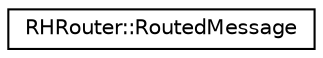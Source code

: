 digraph "Graphical Class Hierarchy"
{
 // LATEX_PDF_SIZE
  edge [fontname="Helvetica",fontsize="10",labelfontname="Helvetica",labelfontsize="10"];
  node [fontname="Helvetica",fontsize="10",shape=record];
  rankdir="LR";
  Node0 [label="RHRouter::RoutedMessage",height=0.2,width=0.4,color="black", fillcolor="white", style="filled",URL="$struct_r_h_router_1_1_routed_message.html",tooltip="Defines the structure of a RHRouter message."];
}

